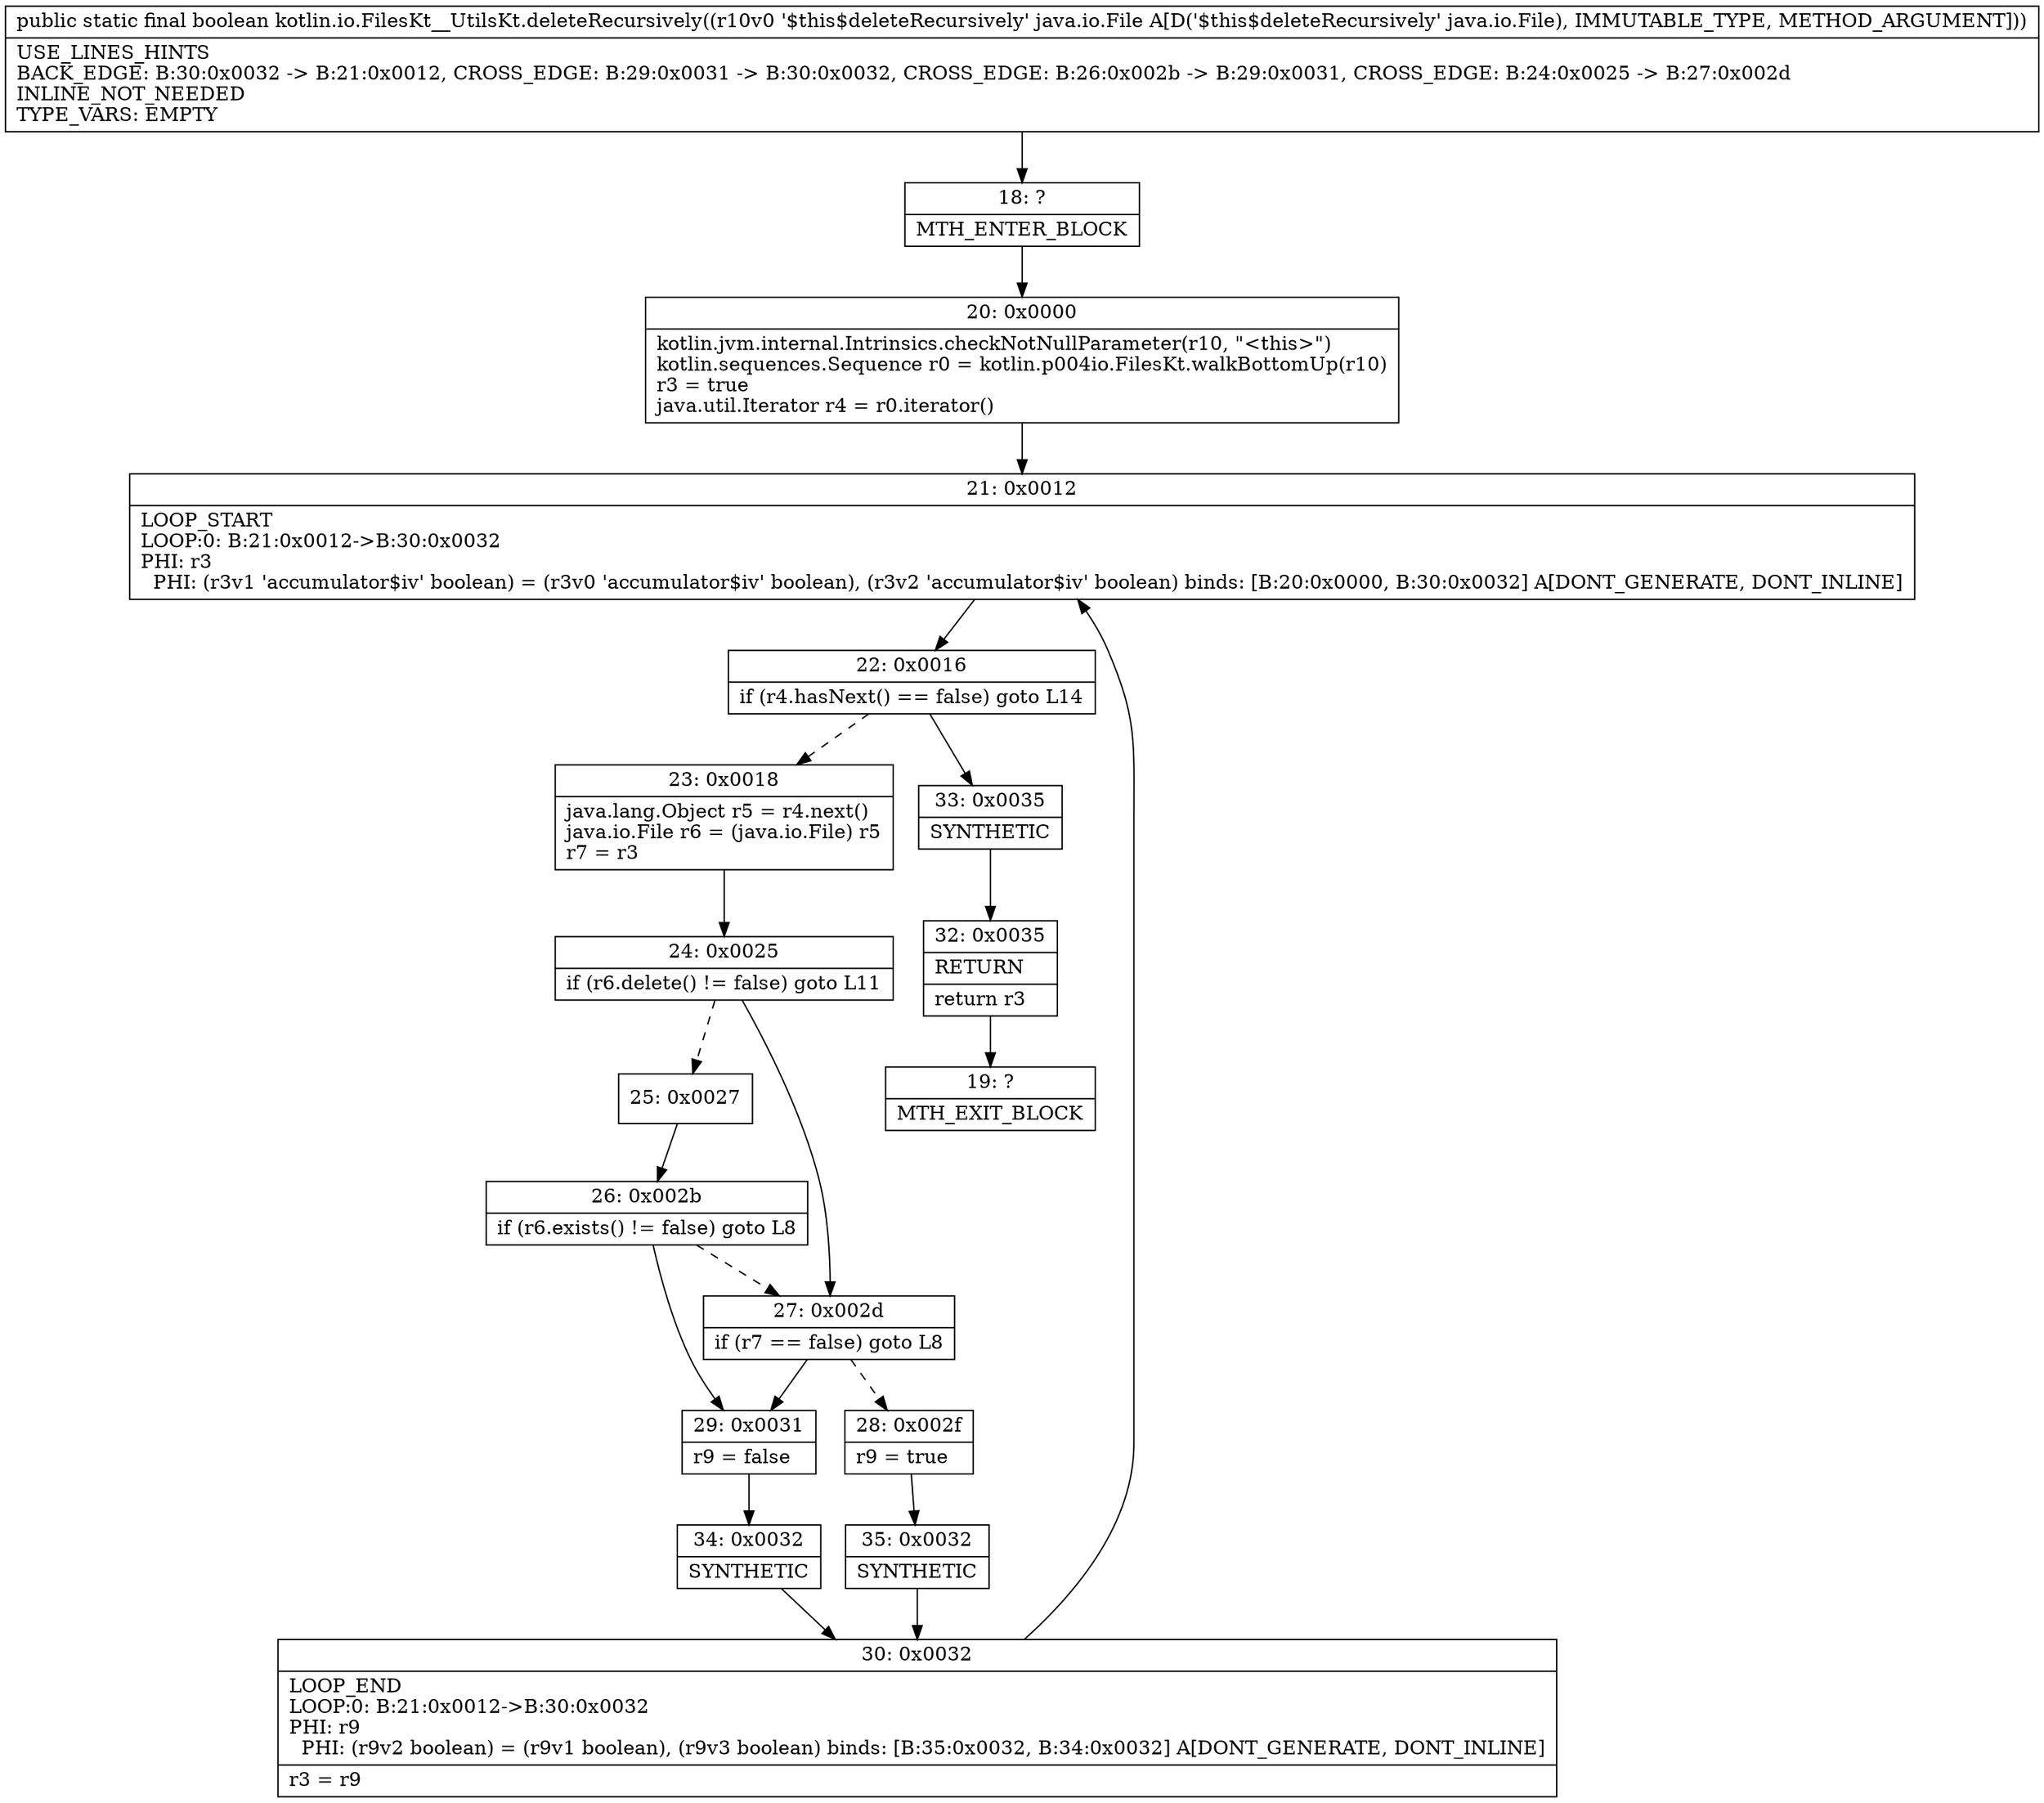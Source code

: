 digraph "CFG forkotlin.io.FilesKt__UtilsKt.deleteRecursively(Ljava\/io\/File;)Z" {
Node_18 [shape=record,label="{18\:\ ?|MTH_ENTER_BLOCK\l}"];
Node_20 [shape=record,label="{20\:\ 0x0000|kotlin.jvm.internal.Intrinsics.checkNotNullParameter(r10, \"\<this\>\")\lkotlin.sequences.Sequence r0 = kotlin.p004io.FilesKt.walkBottomUp(r10)\lr3 = true\ljava.util.Iterator r4 = r0.iterator()\l}"];
Node_21 [shape=record,label="{21\:\ 0x0012|LOOP_START\lLOOP:0: B:21:0x0012\-\>B:30:0x0032\lPHI: r3 \l  PHI: (r3v1 'accumulator$iv' boolean) = (r3v0 'accumulator$iv' boolean), (r3v2 'accumulator$iv' boolean) binds: [B:20:0x0000, B:30:0x0032] A[DONT_GENERATE, DONT_INLINE]\l}"];
Node_22 [shape=record,label="{22\:\ 0x0016|if (r4.hasNext() == false) goto L14\l}"];
Node_23 [shape=record,label="{23\:\ 0x0018|java.lang.Object r5 = r4.next()\ljava.io.File r6 = (java.io.File) r5\lr7 = r3\l}"];
Node_24 [shape=record,label="{24\:\ 0x0025|if (r6.delete() != false) goto L11\l}"];
Node_25 [shape=record,label="{25\:\ 0x0027}"];
Node_26 [shape=record,label="{26\:\ 0x002b|if (r6.exists() != false) goto L8\l}"];
Node_29 [shape=record,label="{29\:\ 0x0031|r9 = false\l}"];
Node_34 [shape=record,label="{34\:\ 0x0032|SYNTHETIC\l}"];
Node_30 [shape=record,label="{30\:\ 0x0032|LOOP_END\lLOOP:0: B:21:0x0012\-\>B:30:0x0032\lPHI: r9 \l  PHI: (r9v2 boolean) = (r9v1 boolean), (r9v3 boolean) binds: [B:35:0x0032, B:34:0x0032] A[DONT_GENERATE, DONT_INLINE]\l|r3 = r9\l}"];
Node_27 [shape=record,label="{27\:\ 0x002d|if (r7 == false) goto L8\l}"];
Node_28 [shape=record,label="{28\:\ 0x002f|r9 = true\l}"];
Node_35 [shape=record,label="{35\:\ 0x0032|SYNTHETIC\l}"];
Node_33 [shape=record,label="{33\:\ 0x0035|SYNTHETIC\l}"];
Node_32 [shape=record,label="{32\:\ 0x0035|RETURN\l|return r3\l}"];
Node_19 [shape=record,label="{19\:\ ?|MTH_EXIT_BLOCK\l}"];
MethodNode[shape=record,label="{public static final boolean kotlin.io.FilesKt__UtilsKt.deleteRecursively((r10v0 '$this$deleteRecursively' java.io.File A[D('$this$deleteRecursively' java.io.File), IMMUTABLE_TYPE, METHOD_ARGUMENT]))  | USE_LINES_HINTS\lBACK_EDGE: B:30:0x0032 \-\> B:21:0x0012, CROSS_EDGE: B:29:0x0031 \-\> B:30:0x0032, CROSS_EDGE: B:26:0x002b \-\> B:29:0x0031, CROSS_EDGE: B:24:0x0025 \-\> B:27:0x002d\lINLINE_NOT_NEEDED\lTYPE_VARS: EMPTY\l}"];
MethodNode -> Node_18;Node_18 -> Node_20;
Node_20 -> Node_21;
Node_21 -> Node_22;
Node_22 -> Node_23[style=dashed];
Node_22 -> Node_33;
Node_23 -> Node_24;
Node_24 -> Node_25[style=dashed];
Node_24 -> Node_27;
Node_25 -> Node_26;
Node_26 -> Node_27[style=dashed];
Node_26 -> Node_29;
Node_29 -> Node_34;
Node_34 -> Node_30;
Node_30 -> Node_21;
Node_27 -> Node_28[style=dashed];
Node_27 -> Node_29;
Node_28 -> Node_35;
Node_35 -> Node_30;
Node_33 -> Node_32;
Node_32 -> Node_19;
}

